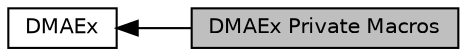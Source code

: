 digraph "DMAEx Private Macros"
{
  edge [fontname="Helvetica",fontsize="10",labelfontname="Helvetica",labelfontsize="10"];
  node [fontname="Helvetica",fontsize="10",shape=box];
  rankdir=LR;
  Node2 [label="DMAEx",height=0.2,width=0.4,color="black", fillcolor="white", style="filled",URL="$group__DMAEx.html",tooltip="DMA Extended HAL module driver."];
  Node1 [label="DMAEx Private Macros",height=0.2,width=0.4,color="black", fillcolor="grey75", style="filled", fontcolor="black",tooltip="DMAEx private macros."];
  Node2->Node1 [shape=plaintext, dir="back", style="solid"];
}
